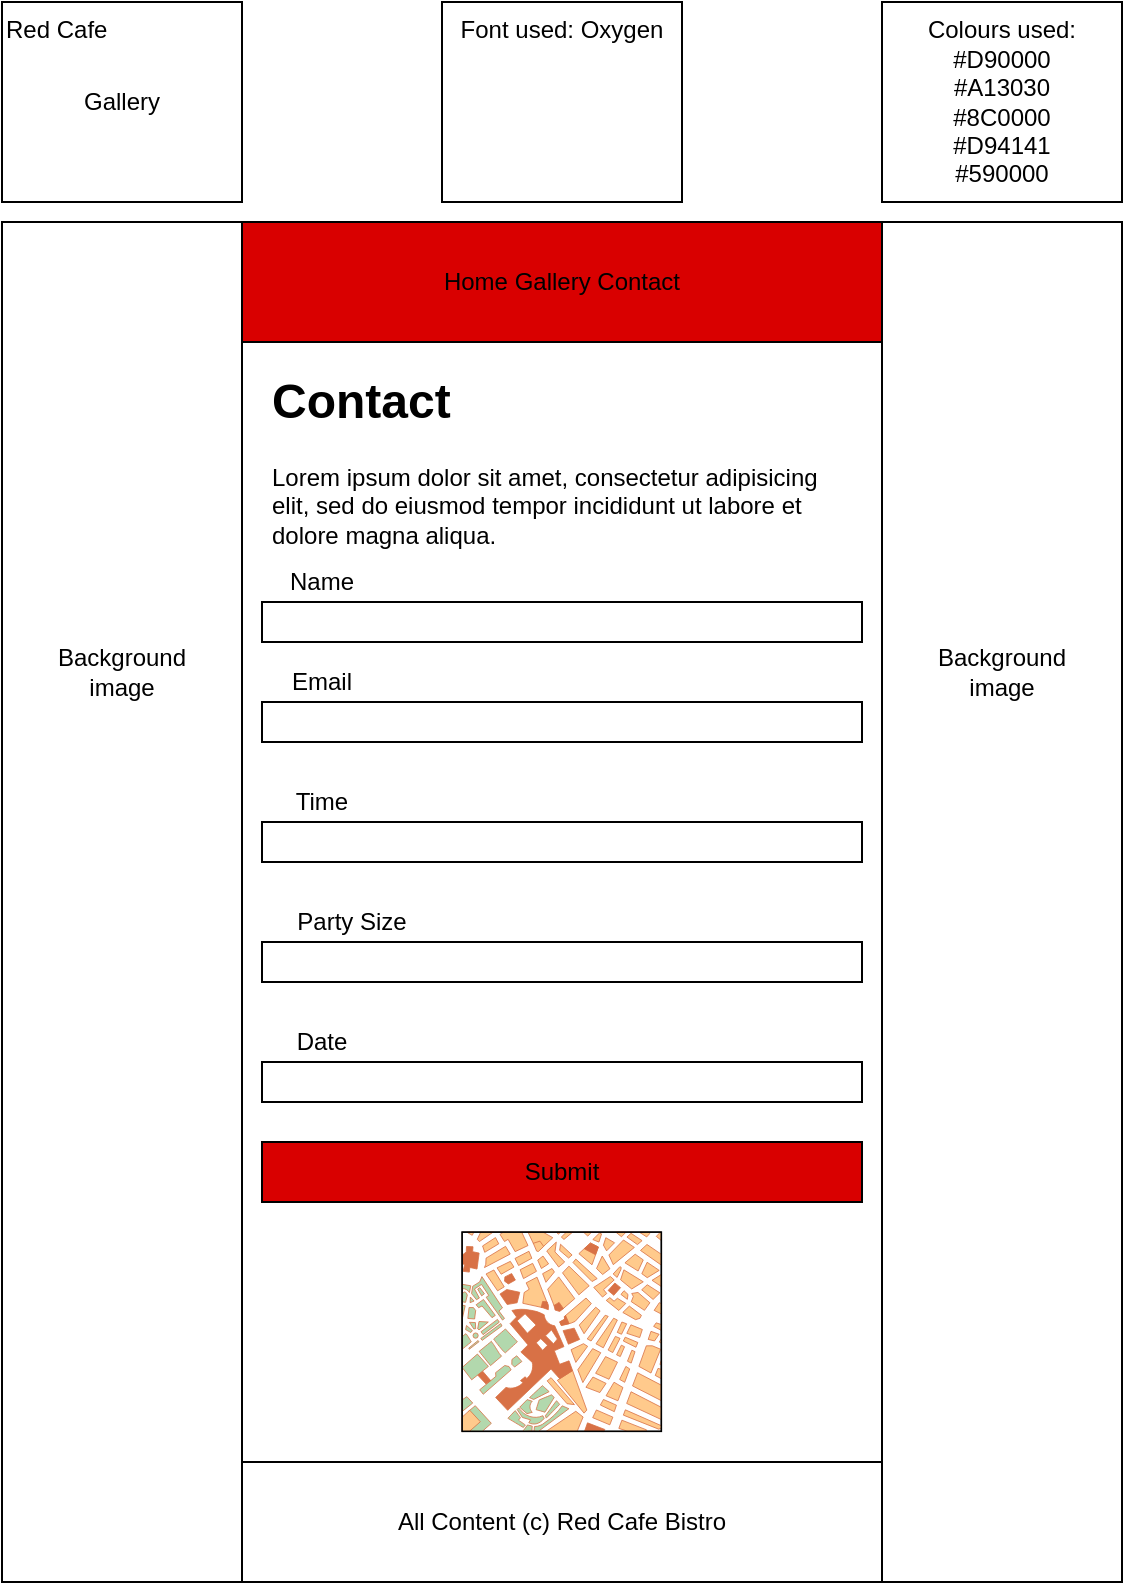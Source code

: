 <mxfile version="22.1.11" type="device">
  <diagram name="Page-1" id="u9YFtQBiOEAGp5VKIF2Y">
    <mxGraphModel dx="745" dy="1148" grid="1" gridSize="10" guides="1" tooltips="1" connect="1" arrows="1" fold="1" page="1" pageScale="1" pageWidth="827" pageHeight="1169" math="0" shadow="0">
      <root>
        <mxCell id="0" />
        <mxCell id="1" parent="0" />
        <mxCell id="2Dk7heFtjSuYPIIb7UAA-19" value="&lt;div&gt;Red Cafe&lt;br&gt;&lt;/div&gt;" style="text;html=1;strokeColor=default;fillColor=none;align=left;verticalAlign=top;whiteSpace=wrap;rounded=0;perimeterSpacing=1;labelPosition=center;verticalLabelPosition=middle;" vertex="1" parent="1">
          <mxGeometry x="120" y="90" width="120" height="100" as="geometry" />
        </mxCell>
        <mxCell id="2Dk7heFtjSuYPIIb7UAA-1" value="" style="rounded=0;whiteSpace=wrap;html=1;" vertex="1" parent="1">
          <mxGeometry x="120" y="200" width="560" height="680" as="geometry" />
        </mxCell>
        <mxCell id="2Dk7heFtjSuYPIIb7UAA-2" value="Background image" style="text;html=1;strokeColor=none;fillColor=none;align=center;verticalAlign=middle;whiteSpace=wrap;rounded=0;" vertex="1" parent="1">
          <mxGeometry x="150" y="410" width="60" height="30" as="geometry" />
        </mxCell>
        <mxCell id="2Dk7heFtjSuYPIIb7UAA-3" value="Background image" style="text;html=1;strokeColor=none;fillColor=none;align=center;verticalAlign=middle;whiteSpace=wrap;rounded=0;" vertex="1" parent="1">
          <mxGeometry x="590" y="410" width="60" height="30" as="geometry" />
        </mxCell>
        <mxCell id="2Dk7heFtjSuYPIIb7UAA-4" value="" style="rounded=0;whiteSpace=wrap;html=1;" vertex="1" parent="1">
          <mxGeometry x="240" y="260" width="320" height="560" as="geometry" />
        </mxCell>
        <mxCell id="2Dk7heFtjSuYPIIb7UAA-5" value="Home Gallery Contact" style="rounded=0;whiteSpace=wrap;html=1;fillColor=#D90000;" vertex="1" parent="1">
          <mxGeometry x="240" y="200" width="320" height="60" as="geometry" />
        </mxCell>
        <mxCell id="2Dk7heFtjSuYPIIb7UAA-9" value="Gallery" style="text;html=1;strokeColor=none;fillColor=none;align=center;verticalAlign=middle;whiteSpace=wrap;rounded=0;" vertex="1" parent="1">
          <mxGeometry x="150" y="125" width="60" height="30" as="geometry" />
        </mxCell>
        <mxCell id="2Dk7heFtjSuYPIIb7UAA-13" value="All Content (c) Red Cafe Bistro" style="rounded=0;whiteSpace=wrap;html=1;" vertex="1" parent="1">
          <mxGeometry x="240" y="820" width="320" height="60" as="geometry" />
        </mxCell>
        <mxCell id="2Dk7heFtjSuYPIIb7UAA-16" value="&lt;div align=&quot;center&quot;&gt;Colours used:&lt;div&gt;#D90000&lt;/div&gt;#A13030&lt;br&gt;#8C0000&lt;br&gt;#D94141&lt;br&gt;#590000&lt;/div&gt;" style="text;html=1;strokeColor=default;fillColor=none;align=center;verticalAlign=middle;whiteSpace=wrap;rounded=0;perimeterSpacing=1;" vertex="1" parent="1">
          <mxGeometry x="560" y="90" width="120" height="100" as="geometry" />
        </mxCell>
        <mxCell id="2Dk7heFtjSuYPIIb7UAA-18" value="Font used: Oxygen" style="text;html=1;strokeColor=default;fillColor=none;align=center;verticalAlign=top;whiteSpace=wrap;rounded=0;perimeterSpacing=1;labelPosition=center;verticalLabelPosition=middle;" vertex="1" parent="1">
          <mxGeometry x="340" y="90" width="120" height="100" as="geometry" />
        </mxCell>
        <mxCell id="2Dk7heFtjSuYPIIb7UAA-41" value="&lt;h1&gt;Contact&lt;/h1&gt;&lt;p&gt;Lorem ipsum dolor sit amet, consectetur adipisicing elit, sed do eiusmod tempor incididunt ut labore et dolore magna aliqua.&lt;/p&gt;" style="text;html=1;strokeColor=none;fillColor=none;spacing=5;spacingTop=-20;whiteSpace=wrap;overflow=hidden;rounded=0;" vertex="1" parent="1">
          <mxGeometry x="250" y="270" width="300" height="120" as="geometry" />
        </mxCell>
        <mxCell id="2Dk7heFtjSuYPIIb7UAA-42" value="" style="rounded=0;whiteSpace=wrap;html=1;" vertex="1" parent="1">
          <mxGeometry x="250" y="390" width="300" height="20" as="geometry" />
        </mxCell>
        <mxCell id="2Dk7heFtjSuYPIIb7UAA-43" value="Name" style="text;html=1;strokeColor=none;fillColor=none;align=center;verticalAlign=middle;whiteSpace=wrap;rounded=0;" vertex="1" parent="1">
          <mxGeometry x="250" y="370" width="60" height="20" as="geometry" />
        </mxCell>
        <mxCell id="2Dk7heFtjSuYPIIb7UAA-47" value="" style="rounded=0;whiteSpace=wrap;html=1;" vertex="1" parent="1">
          <mxGeometry x="250" y="440" width="300" height="20" as="geometry" />
        </mxCell>
        <mxCell id="2Dk7heFtjSuYPIIb7UAA-48" value="Email" style="text;html=1;strokeColor=none;fillColor=none;align=center;verticalAlign=middle;whiteSpace=wrap;rounded=0;" vertex="1" parent="1">
          <mxGeometry x="250" y="420" width="60" height="20" as="geometry" />
        </mxCell>
        <mxCell id="2Dk7heFtjSuYPIIb7UAA-49" value="" style="rounded=0;whiteSpace=wrap;html=1;" vertex="1" parent="1">
          <mxGeometry x="250" y="500" width="300" height="20" as="geometry" />
        </mxCell>
        <mxCell id="2Dk7heFtjSuYPIIb7UAA-50" value="Time" style="text;html=1;strokeColor=none;fillColor=none;align=center;verticalAlign=middle;whiteSpace=wrap;rounded=0;" vertex="1" parent="1">
          <mxGeometry x="250" y="480" width="60" height="20" as="geometry" />
        </mxCell>
        <mxCell id="2Dk7heFtjSuYPIIb7UAA-51" value="" style="rounded=0;whiteSpace=wrap;html=1;" vertex="1" parent="1">
          <mxGeometry x="250" y="560" width="300" height="20" as="geometry" />
        </mxCell>
        <mxCell id="2Dk7heFtjSuYPIIb7UAA-52" value="Party Size" style="text;html=1;strokeColor=none;fillColor=none;align=center;verticalAlign=middle;whiteSpace=wrap;rounded=0;" vertex="1" parent="1">
          <mxGeometry x="250" y="540" width="90" height="20" as="geometry" />
        </mxCell>
        <mxCell id="2Dk7heFtjSuYPIIb7UAA-53" value="" style="rounded=0;whiteSpace=wrap;html=1;" vertex="1" parent="1">
          <mxGeometry x="250" y="620" width="300" height="20" as="geometry" />
        </mxCell>
        <mxCell id="2Dk7heFtjSuYPIIb7UAA-54" value="Date" style="text;html=1;strokeColor=none;fillColor=none;align=center;verticalAlign=middle;whiteSpace=wrap;rounded=0;" vertex="1" parent="1">
          <mxGeometry x="250" y="600" width="60" height="20" as="geometry" />
        </mxCell>
        <mxCell id="2Dk7heFtjSuYPIIb7UAA-57" value="Submit" style="rounded=0;whiteSpace=wrap;html=1;fillColor=#D90000;" vertex="1" parent="1">
          <mxGeometry x="250" y="660" width="300" height="30" as="geometry" />
        </mxCell>
        <mxCell id="2Dk7heFtjSuYPIIb7UAA-58" value="" style="verticalLabelPosition=bottom;shadow=0;dashed=0;align=center;html=1;verticalAlign=top;strokeWidth=1;shape=mxgraph.mockup.misc.map;" vertex="1" parent="1">
          <mxGeometry x="350" y="705" width="100" height="100" as="geometry" />
        </mxCell>
      </root>
    </mxGraphModel>
  </diagram>
</mxfile>
